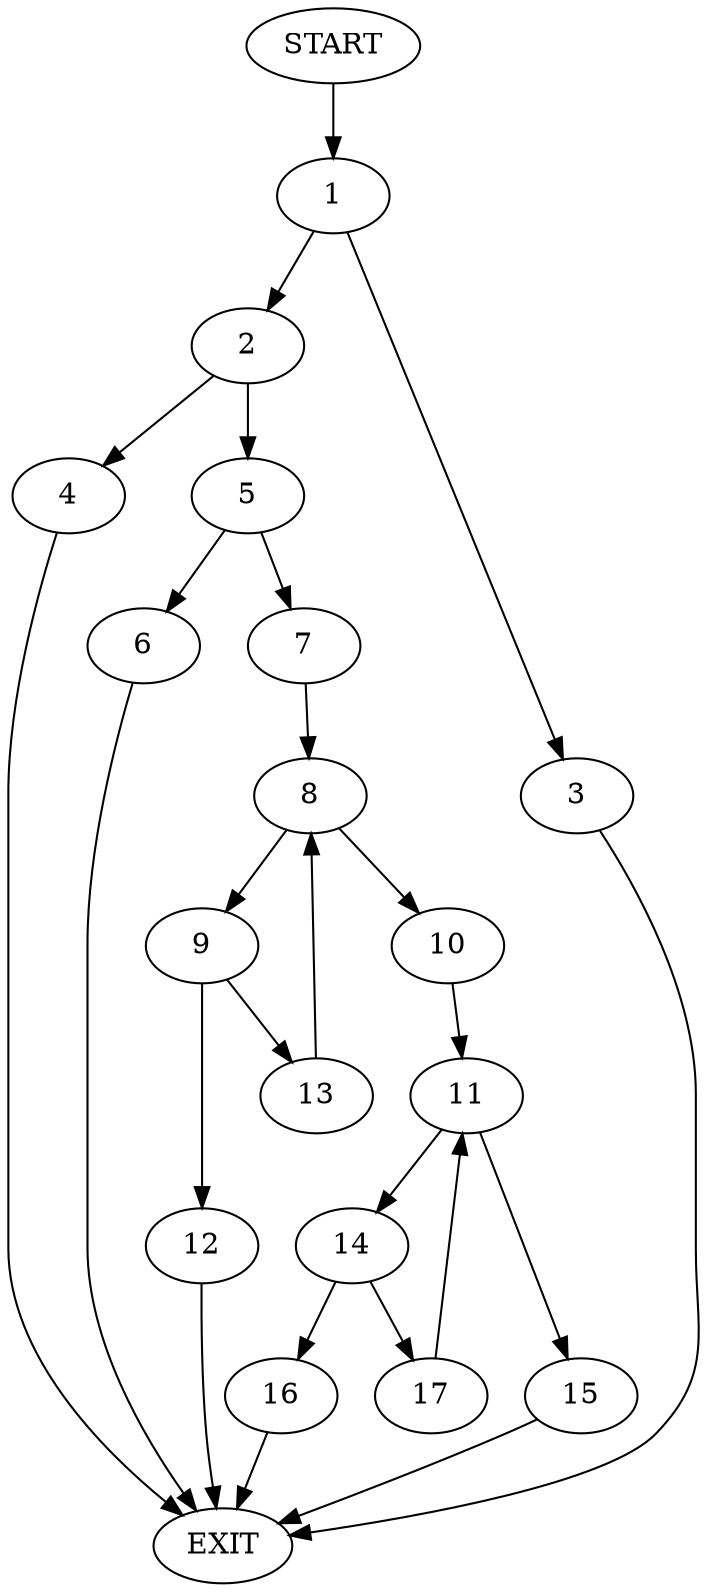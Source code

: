 digraph {
0 [label="START"]
18 [label="EXIT"]
0 -> 1
1 -> 2
1 -> 3
2 -> 4
2 -> 5
3 -> 18
5 -> 6
5 -> 7
4 -> 18
7 -> 8
6 -> 18
8 -> 9
8 -> 10
10 -> 11
9 -> 12
9 -> 13
13 -> 8
12 -> 18
11 -> 14
11 -> 15
14 -> 16
14 -> 17
15 -> 18
17 -> 11
16 -> 18
}
